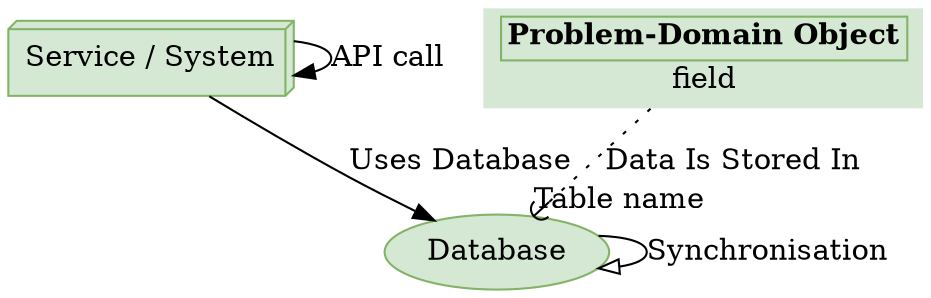 digraph "DfE Key" {
        "service" [ label = "Service / System"; shape = box3d; fillcolor="#d5e8d4", style=filled, color="#82b366" ];
        "database" [ label = "Database"; shape = oval; fillcolor="#d5e8d4", style=filled, color="#82b366" ];
        "object" [ label =
                  <<table border="0" cellborder="0" cellspacing="0"><tr><td port="root" border="1"><b>Problem-Domain Object</b></td></tr><tr><td>field</td></tr></table>>
                  shape = none; fillcolor="#d5e8d4", style=filled, color="#82b366" ];

        "service" -> "service" [ label = "API call"; arrowhead = normal; ]
        "service" -> "database" [ label = "Uses Database"; ]
        "database" -> "database" [ label = "Synchronisation"; arrowhead = onormal; ]
        "object" -> "database" [ label = "Data Is Stored In" headlabel="Table name"; arrowhead = curve; style = dotted; ]
}
